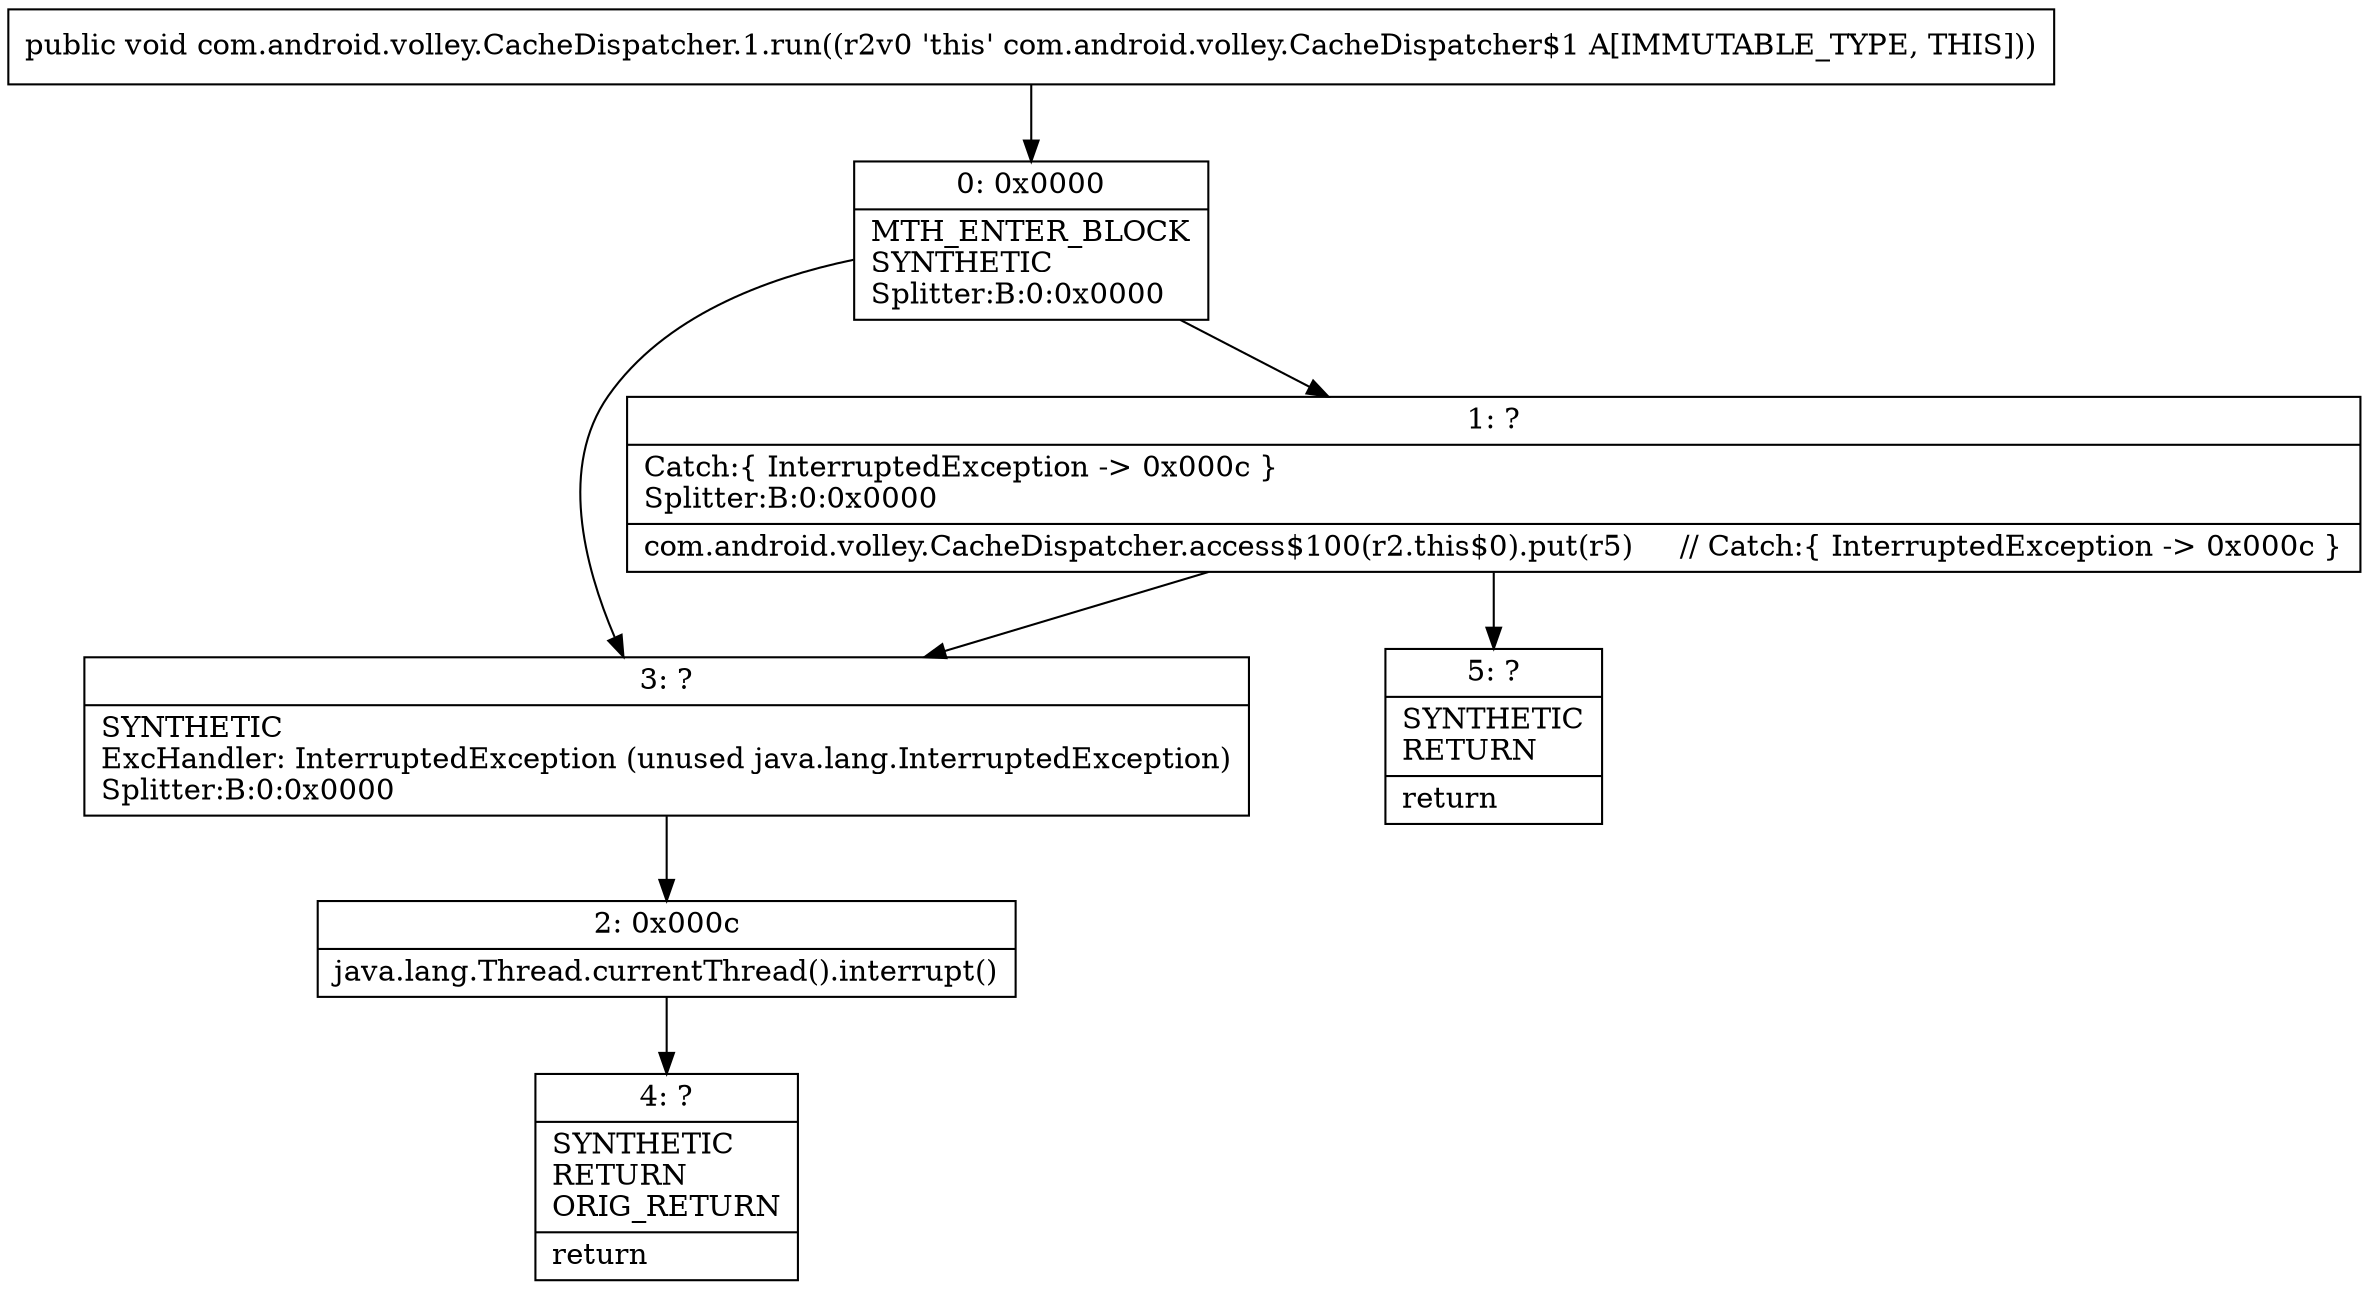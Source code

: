 digraph "CFG forcom.android.volley.CacheDispatcher.1.run()V" {
Node_0 [shape=record,label="{0\:\ 0x0000|MTH_ENTER_BLOCK\lSYNTHETIC\lSplitter:B:0:0x0000\l}"];
Node_1 [shape=record,label="{1\:\ ?|Catch:\{ InterruptedException \-\> 0x000c \}\lSplitter:B:0:0x0000\l|com.android.volley.CacheDispatcher.access$100(r2.this$0).put(r5)     \/\/ Catch:\{ InterruptedException \-\> 0x000c \}\l}"];
Node_2 [shape=record,label="{2\:\ 0x000c|java.lang.Thread.currentThread().interrupt()\l}"];
Node_3 [shape=record,label="{3\:\ ?|SYNTHETIC\lExcHandler: InterruptedException (unused java.lang.InterruptedException)\lSplitter:B:0:0x0000\l}"];
Node_4 [shape=record,label="{4\:\ ?|SYNTHETIC\lRETURN\lORIG_RETURN\l|return\l}"];
Node_5 [shape=record,label="{5\:\ ?|SYNTHETIC\lRETURN\l|return\l}"];
MethodNode[shape=record,label="{public void com.android.volley.CacheDispatcher.1.run((r2v0 'this' com.android.volley.CacheDispatcher$1 A[IMMUTABLE_TYPE, THIS])) }"];
MethodNode -> Node_0;
Node_0 -> Node_1;
Node_0 -> Node_3;
Node_1 -> Node_3;
Node_1 -> Node_5;
Node_2 -> Node_4;
Node_3 -> Node_2;
}

